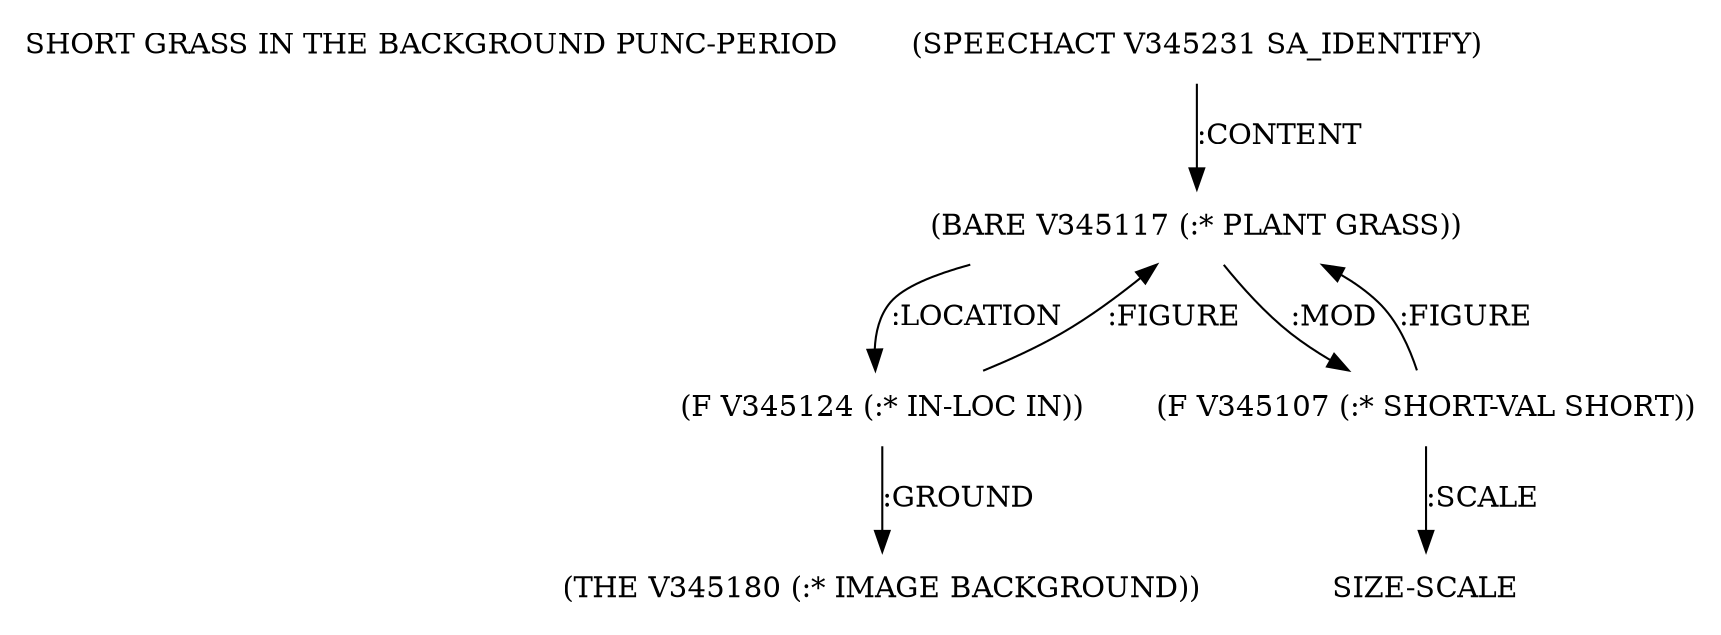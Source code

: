digraph Terms {
  node [shape=none]
  "SHORT GRASS IN THE BACKGROUND PUNC-PERIOD"
  "V345231" [label="(SPEECHACT V345231 SA_IDENTIFY)"]
  "V345231" -> "V345117" [label=":CONTENT"]
  "V345117" [label="(BARE V345117 (:* PLANT GRASS))"]
  "V345117" -> "V345124" [label=":LOCATION"]
  "V345117" -> "V345107" [label=":MOD"]
  "V345107" [label="(F V345107 (:* SHORT-VAL SHORT))"]
  "V345107" -> "V345117" [label=":FIGURE"]
  "V345107" -> "NT345634" [label=":SCALE"]
  "NT345634" [label="SIZE-SCALE"]
  "V345124" [label="(F V345124 (:* IN-LOC IN))"]
  "V345124" -> "V345180" [label=":GROUND"]
  "V345124" -> "V345117" [label=":FIGURE"]
  "V345180" [label="(THE V345180 (:* IMAGE BACKGROUND))"]
}
